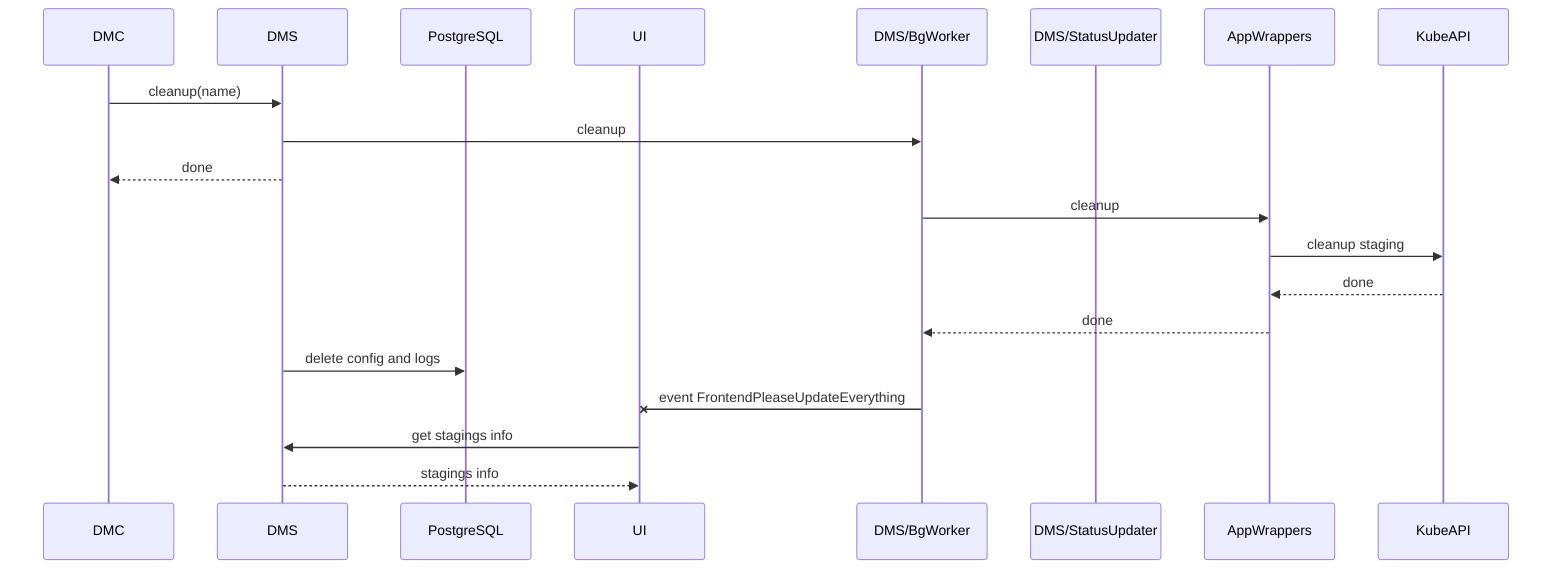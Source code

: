 sequenceDiagram
    participant DMC
    participant DMS
    participant PostgreSQL
    participant UI
    participant DMS/BgWorker
    participant DMS/StatusUpdater
    participant AppWrappers
    participant KubeAPI
    DMC->>DMS: cleanup(name)
    DMS->>DMS/BgWorker: cleanup
    DMS-->>DMC: done
    DMS/BgWorker->>AppWrappers: cleanup
    AppWrappers->>KubeAPI: cleanup staging
    KubeAPI-->>AppWrappers: done
    AppWrappers-->>DMS/BgWorker: done
    DMS->>PostgreSQL: delete config and logs
    DMS/BgWorker-xUI: event FrontendPleaseUpdateEverything
    UI->>DMS: get stagings info
    DMS-->>UI: stagings info